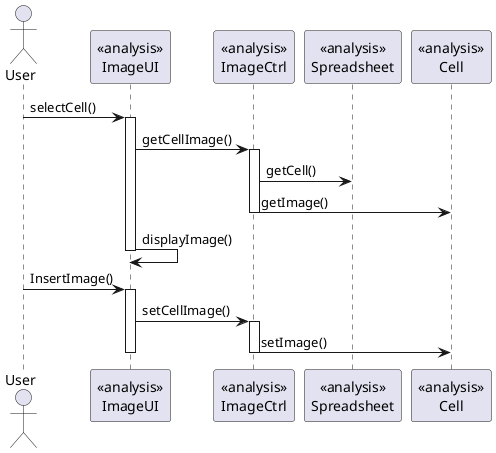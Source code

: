  @startuml doc-files/insert_image_extension_analysis.png
  actor User
  participant "<<analysis>>\nImageUI" as UI
  participant "<<analysis>>\nImageCtrl" as ctrl
  participant "<<analysis>>\nSpreadsheet" as sheet
  participant "<<analysis>>\nCell" as cell
  User -> UI : selectCell()
  activate UI
  UI -> ctrl : getCellImage()
  activate ctrl
  ctrl -> sheet : getCell()
  ctrl -> cell : getImage()
  deactivate ctrl
  UI -> UI : displayImage()
  deactivate UI
  User -> UI : InsertImage()
  activate UI
  UI -> ctrl : setCellImage()
  activate ctrl
  ctrl -> cell : setImage()
  deactivate ctrl
  deactivate UI
  @enduml